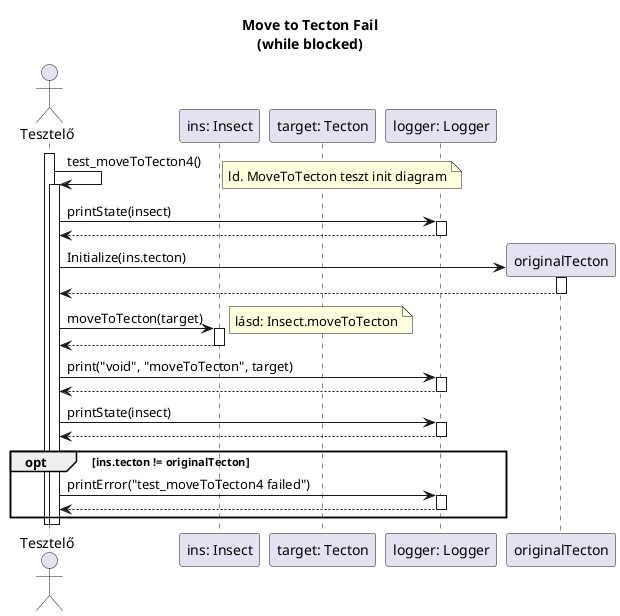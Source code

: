@startuml test_moveToTecton4

title Move to Tecton Fail\n(while blocked)

actor "Tesztelő" as t
participant "ins: Insect" as i
participant "target: Tecton" as target
participant "logger: Logger" as logger

activate t
t -> t: test_moveToTecton4()
note right: ld. MoveToTecton teszt init diagram
activate t

	t -> logger: printState(insect)
	activate logger

	t <-- logger
	deactivate logger

	create originalTecton
	t -> originalTecton: Initialize(ins.tecton)
	activate originalTecton

	t <-- originalTecton
	deactivate originalTecton

	t -> i: moveToTecton(target)
	activate i
	note right: lásd: Insect.moveToTecton

	t <-- i
	deactivate i

	t -> logger: print("void", "moveToTecton", target)
	activate logger

	t <-- logger
	deactivate logger

	t -> logger: printState(insect)
	activate logger
	t <-- logger
	deactivate logger

	opt ins.tecton != originalTecton
		t -> logger: printError("test_moveToTecton4 failed")
		activate logger

		t <-- logger
		deactivate logger
	end

	deactivate t
deactivate t


@enduml